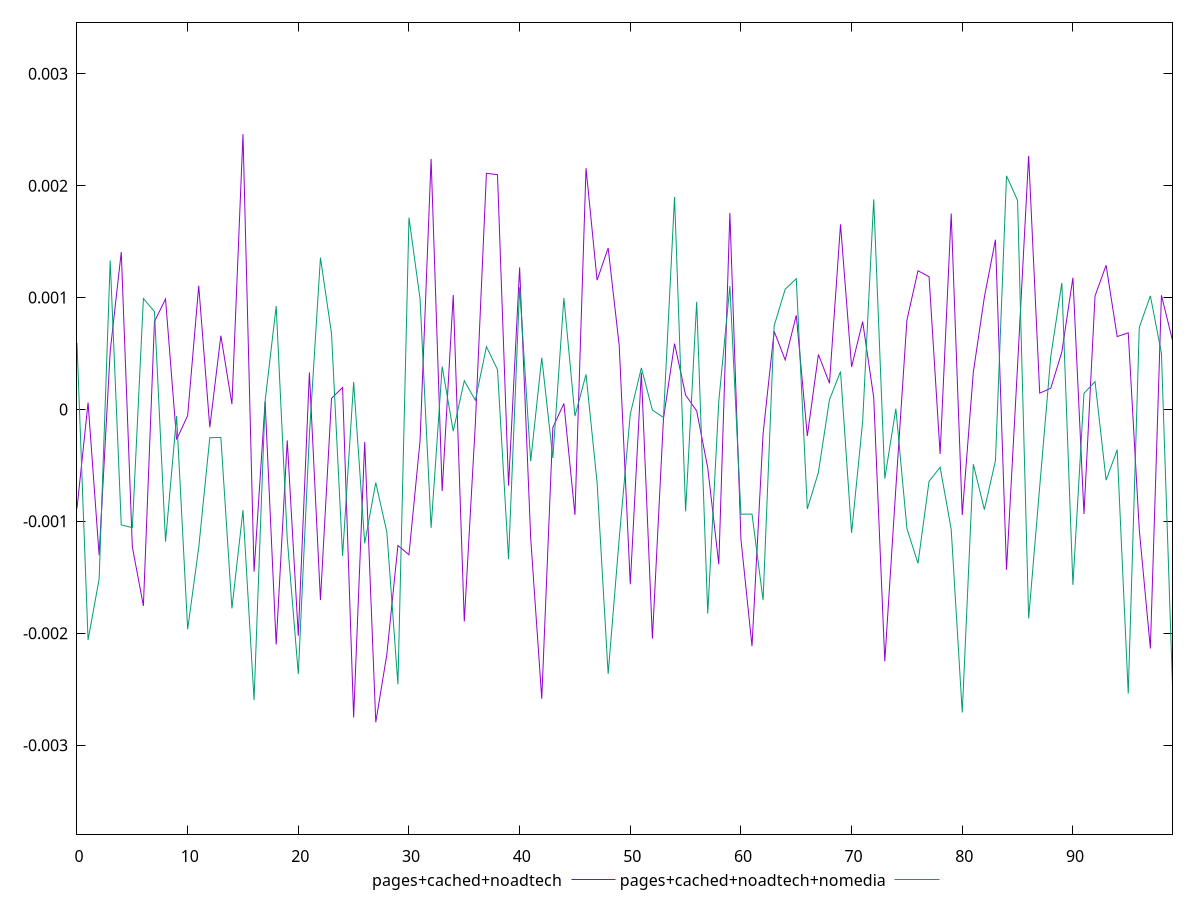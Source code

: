 reset

$pagesCachedNoadtech <<EOF
0 -0.00088385547632189
1 0.0000622249177725211
2 -0.0013032101899979253
3 0.0005207567828180895
4 0.0014077659760417804
5 -0.0012274102700874983
6 -0.0017551745066994046
7 0.0007854046073442131
8 0.0009878712409224805
9 -0.00026872908238317504
10 -0.00005453594408672546
11 0.0011055253475242277
12 -0.00015962481121010503
13 0.0006598579796219889
14 0.0000479872746829613
15 0.0024605922854847246
16 -0.0014496188361465528
17 0.00007061662888932178
18 -0.002100856047530949
19 -0.0002765774967223039
20 -0.0020217594514772854
21 0.00033070743526159436
22 -0.0017032605482431348
23 0.00009970227953707504
24 0.0001962471310412906
25 -0.002752579507325246
26 -0.0002901793424820892
27 -0.0027954079311180145
28 -0.002189734671149275
29 -0.0012160499198128648
30 -0.0012983763182881892
31 -0.0002814535967646725
32 0.0022398045515705694
33 -0.0007292124752429551
34 0.0010233610606640048
35 -0.0018945044637841701
36 -0.00012589395056691877
37 0.0021116176961078607
38 0.0020981137531153765
39 -0.0006814621234937179
40 0.0012699821230500142
41 -0.0011492884375623547
42 -0.0025854811071911797
43 -0.00016186625920019127
44 0.00005351497498411739
45 -0.0009423249389309562
46 0.002156770329969484
47 0.001155445580032829
48 0.0014428463630554661
49 0.0005714323925931014
50 -0.0015622732068957352
51 0.00033017296183785046
52 -0.002047843408188525
53 -0.00008105137306285842
54 0.0005882986507916294
55 0.0001285752358678241
56 -0.000013019838880805324
57 -0.000521188041051921
58 -0.0013834058884981076
59 0.0017570295574101031
60 -0.0011595998148270542
61 -0.002115473366243893
62 -0.00021737252332179933
63 0.000699361629145756
64 0.0004424073304117948
65 0.0008421791594737265
66 -0.00023677519415434
67 0.0004916297081622634
68 0.00023455817212258094
69 0.0016544553808424867
70 0.0003805456542309224
71 0.0007856665198715376
72 0.00010552590934731712
73 -0.002249946197186915
74 -0.0007011436207453764
75 0.0007991810883665879
76 0.0012399645121400238
77 0.0011863758937566244
78 -0.0003968424374816959
79 0.0017516983843218399
80 -0.000942655632939453
81 0.0003328556462742119
82 0.0010050621385944585
83 0.00151733225151856
84 -0.0014329394206594333
85 0.0003933570326009045
86 0.002266750883170892
87 0.0001460381129681299
88 0.00019016941684891624
89 0.0005134241436744979
90 0.0011775847483711183
91 -0.0009335069096885612
92 0.0010143123862741104
93 0.0012892630901344343
94 0.0006517547579307608
95 0.0006851788504364153
96 -0.0010768341751524358
97 -0.002136387684184017
98 0.0010209022793842587
99 0.0006180069753785123
EOF

$pagesCachedNoadtechNomedia <<EOF
0 0.0005948988893023179
1 -0.0020601294795431655
2 -0.0015146984374743986
3 0.0013318392113272279
4 -0.0010317893835496187
5 -0.00105587039348825
6 0.000990959504423939
7 0.0008749541271935668
8 -0.0011810229307302764
9 -0.00005770597847014527
10 -0.0019642852828997276
11 -0.0012353006663471658
12 -0.00025232195612058165
13 -0.00024984166060529247
14 -0.0017782192616134028
15 -0.0008993581274149084
16 -0.0025968149510186183
17 0.00007434209028284733
18 0.0009242948812912885
19 -0.0011562177262455175
20 -0.0023648037335753437
21 -0.00022821970894520895
22 0.0013572394569349785
23 0.0006788772383089309
24 -0.0013091725792696602
25 0.0002461590341027673
26 -0.0011960056291549967
27 -0.0006543082395009578
28 -0.0010960170787158432
29 -0.002456729560559575
30 0.001714844050780496
31 0.0009893019793904203
32 -0.0010579045021804226
33 0.00038355979317622745
34 -0.00019374431823820094
35 0.00025688116742531106
36 0.00008149173569564436
37 0.000561437413430114
38 0.0003562414142446846
39 -0.0013382562625460135
40 0.0010922407295301916
41 -0.00046322884163107954
42 0.0004634307428771059
43 -0.00043336144466478904
44 0.000996683402579046
45 -0.00005868782765288596
46 0.00031388619841216466
47 -0.0006536971488550694
48 -0.002363417856640359
49 -0.0011534260274975053
50 -0.00004117242318285499
51 0.0003715258338498312
52 -0.000005298026547573276
53 -0.0000714590336501805
54 0.0018996586708572524
55 -0.0009109930170019375
56 0.0009624801821393275
57 -0.0018243663588854645
58 0.00007606360832873669
59 0.0011039425142070466
60 -0.0009360786308030833
61 -0.0009344700726364064
62 -0.0017041530336348476
63 0.0007478398942871667
64 0.0010755497424845865
65 0.0011687267456639394
66 -0.0008889022576701822
67 -0.0005624402070555609
68 0.00008706398522903002
69 0.00033926988586592907
70 -0.0011030709187737845
71 -0.00010702800836320994
72 0.0018775113449601977
73 -0.0006178749972965544
74 0.000007207730299161642
75 -0.001063572470007637
76 -0.0013754547342382647
77 -0.0006425780684633953
78 -0.0005160403727239712
79 -0.0010698800137468184
80 -0.002708217368181387
81 -0.0004893776084973683
82 -0.0008946272752721244
83 -0.0004579870197811217
84 0.0020883833414683177
85 0.0018680092140876375
86 -0.0018677773069813107
87 -0.0006897210883730595
88 0.00047416829581431176
89 0.001131224901118195
90 -0.0015681038188310958
91 0.00014463600115926234
92 0.00024894300530169474
93 -0.0006316374946300606
94 -0.00036038856240303203
95 -0.002538548112252652
96 0.0007345653382652917
97 0.0010156860495713108
98 0.0005033419861085806
99 -0.0024692246709094776
EOF

set key outside below
set xrange [0:99]
set yrange [-0.0037954079311180145:0.0034605922854847246]
set trange [-0.0037954079311180145:0.0034605922854847246]
set terminal svg size 640, 520 enhanced background rgb 'white'
set output "report_00017_2021-02-10T15-08-03.406Z/meta/pScore-difference/comparison/line/2_vs_3.svg"

plot $pagesCachedNoadtech title "pages+cached+noadtech" with line, \
     $pagesCachedNoadtechNomedia title "pages+cached+noadtech+nomedia" with line

reset

